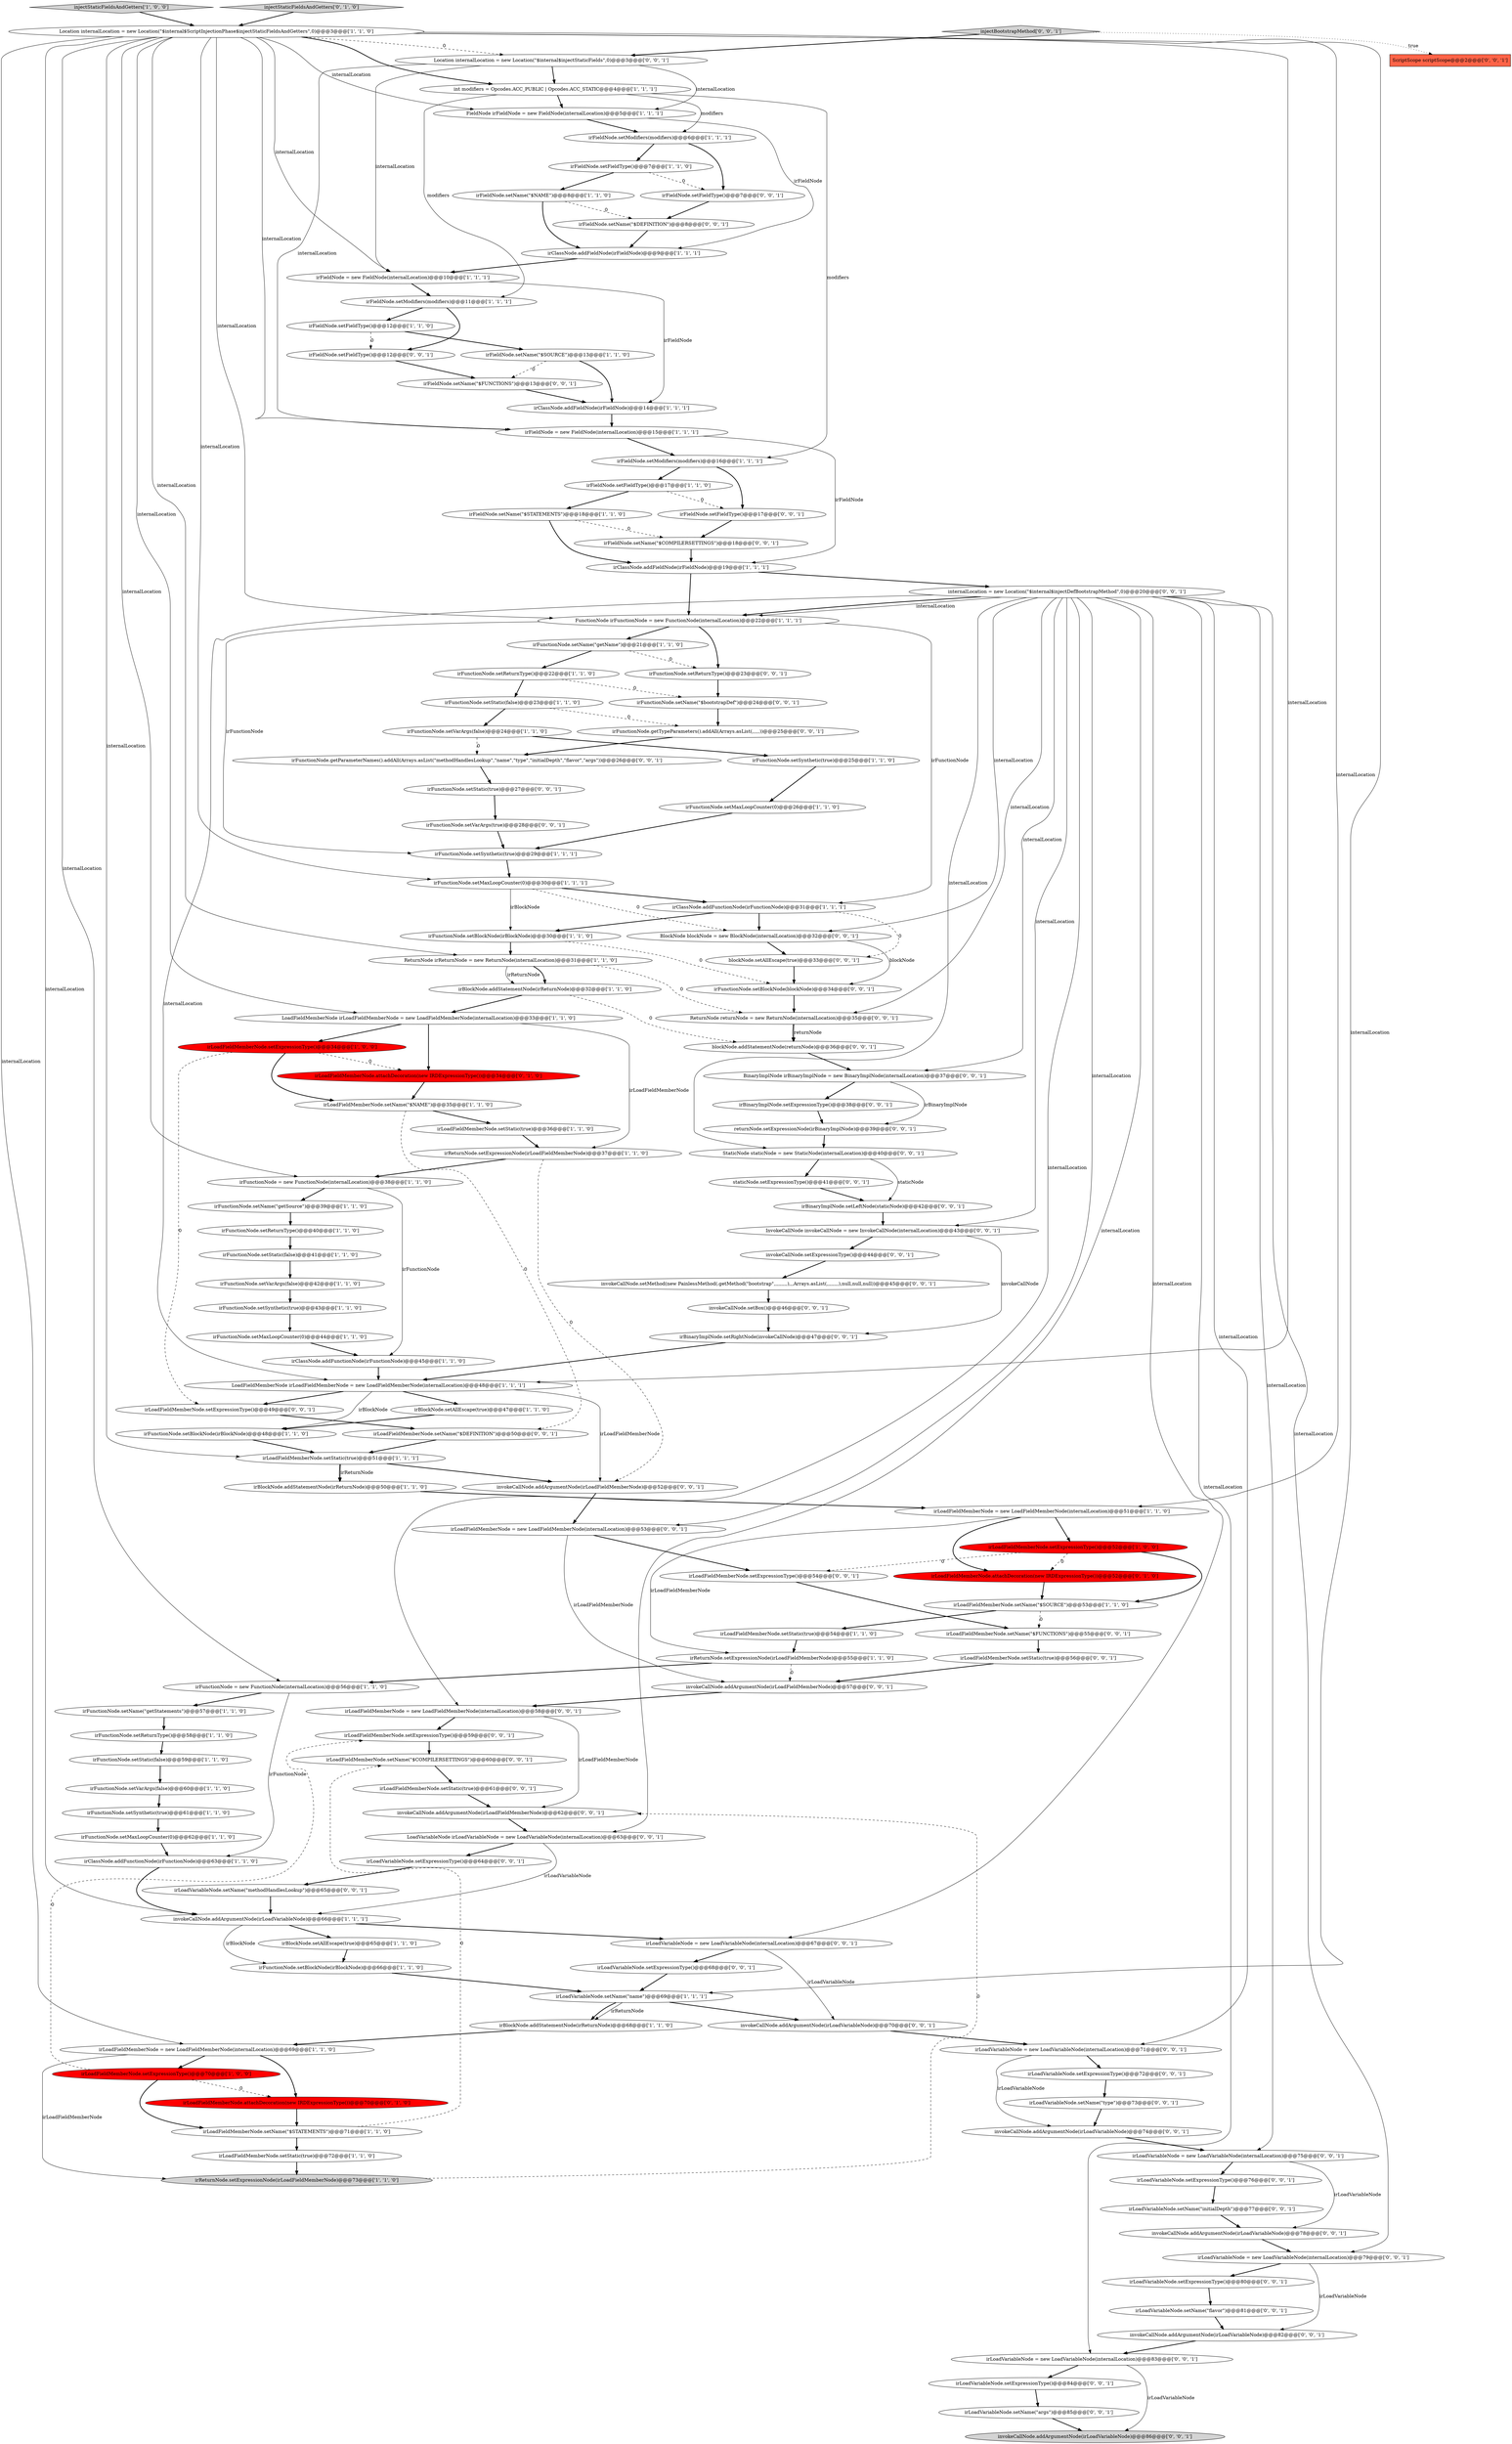 digraph {
26 [style = filled, label = "irBlockNode.setAllEscape(true)@@@47@@@['1', '1', '0']", fillcolor = white, shape = ellipse image = "AAA0AAABBB1BBB"];
33 [style = filled, label = "irLoadFieldMemberNode.setStatic(true)@@@51@@@['1', '1', '1']", fillcolor = white, shape = ellipse image = "AAA0AAABBB1BBB"];
35 [style = filled, label = "irFunctionNode.setMaxLoopCounter(0)@@@44@@@['1', '1', '0']", fillcolor = white, shape = ellipse image = "AAA0AAABBB1BBB"];
132 [style = filled, label = "irFieldNode.setName(\"$COMPILERSETTINGS\")@@@18@@@['0', '0', '1']", fillcolor = white, shape = ellipse image = "AAA0AAABBB3BBB"];
46 [style = filled, label = "irLoadFieldMemberNode.setStatic(true)@@@36@@@['1', '1', '0']", fillcolor = white, shape = ellipse image = "AAA0AAABBB1BBB"];
121 [style = filled, label = "blockNode.setAllEscape(true)@@@33@@@['0', '0', '1']", fillcolor = white, shape = ellipse image = "AAA0AAABBB3BBB"];
65 [style = filled, label = "irFieldNode.setName(\"$SOURCE\")@@@13@@@['1', '1', '0']", fillcolor = white, shape = ellipse image = "AAA0AAABBB1BBB"];
125 [style = filled, label = "irLoadVariableNode.setName(\"flavor\")@@@81@@@['0', '0', '1']", fillcolor = white, shape = ellipse image = "AAA0AAABBB3BBB"];
130 [style = filled, label = "returnNode.setExpressionNode(irBinaryImplNode)@@@39@@@['0', '0', '1']", fillcolor = white, shape = ellipse image = "AAA0AAABBB3BBB"];
6 [style = filled, label = "irFunctionNode.setSynthetic(true)@@@61@@@['1', '1', '0']", fillcolor = white, shape = ellipse image = "AAA0AAABBB1BBB"];
41 [style = filled, label = "irLoadFieldMemberNode.setExpressionType()@@@52@@@['1', '0', '0']", fillcolor = red, shape = ellipse image = "AAA1AAABBB1BBB"];
57 [style = filled, label = "irFieldNode.setName(\"$STATEMENTS\")@@@18@@@['1', '1', '0']", fillcolor = white, shape = ellipse image = "AAA0AAABBB1BBB"];
60 [style = filled, label = "FunctionNode irFunctionNode = new FunctionNode(internalLocation)@@@22@@@['1', '1', '1']", fillcolor = white, shape = ellipse image = "AAA0AAABBB1BBB"];
127 [style = filled, label = "blockNode.addStatementNode(returnNode)@@@36@@@['0', '0', '1']", fillcolor = white, shape = ellipse image = "AAA0AAABBB3BBB"];
18 [style = filled, label = "irFieldNode.setFieldType()@@@12@@@['1', '1', '0']", fillcolor = white, shape = ellipse image = "AAA0AAABBB1BBB"];
131 [style = filled, label = "invokeCallNode.setExpressionType()@@@44@@@['0', '0', '1']", fillcolor = white, shape = ellipse image = "AAA0AAABBB3BBB"];
59 [style = filled, label = "LoadFieldMemberNode irLoadFieldMemberNode = new LoadFieldMemberNode(internalLocation)@@@48@@@['1', '1', '1']", fillcolor = white, shape = ellipse image = "AAA0AAABBB1BBB"];
39 [style = filled, label = "irFieldNode.setFieldType()@@@17@@@['1', '1', '0']", fillcolor = white, shape = ellipse image = "AAA0AAABBB1BBB"];
102 [style = filled, label = "irFunctionNode.setVarArgs(true)@@@28@@@['0', '0', '1']", fillcolor = white, shape = ellipse image = "AAA0AAABBB3BBB"];
114 [style = filled, label = "irLoadVariableNode.setName(\"type\")@@@73@@@['0', '0', '1']", fillcolor = white, shape = ellipse image = "AAA0AAABBB3BBB"];
30 [style = filled, label = "irLoadFieldMemberNode.setName(\"$NAME\")@@@35@@@['1', '1', '0']", fillcolor = white, shape = ellipse image = "AAA0AAABBB1BBB"];
14 [style = filled, label = "irFunctionNode.setReturnType()@@@58@@@['1', '1', '0']", fillcolor = white, shape = ellipse image = "AAA0AAABBB1BBB"];
20 [style = filled, label = "irClassNode.addFunctionNode(irFunctionNode)@@@63@@@['1', '1', '0']", fillcolor = white, shape = ellipse image = "AAA0AAABBB1BBB"];
52 [style = filled, label = "irBlockNode.addStatementNode(irReturnNode)@@@32@@@['1', '1', '0']", fillcolor = white, shape = ellipse image = "AAA0AAABBB1BBB"];
88 [style = filled, label = "invokeCallNode.setBox()@@@46@@@['0', '0', '1']", fillcolor = white, shape = ellipse image = "AAA0AAABBB3BBB"];
1 [style = filled, label = "irLoadFieldMemberNode.setName(\"$SOURCE\")@@@53@@@['1', '1', '0']", fillcolor = white, shape = ellipse image = "AAA0AAABBB1BBB"];
9 [style = filled, label = "irFieldNode.setModifiers(modifiers)@@@11@@@['1', '1', '1']", fillcolor = white, shape = ellipse image = "AAA0AAABBB1BBB"];
141 [style = filled, label = "ReturnNode returnNode = new ReturnNode(internalLocation)@@@35@@@['0', '0', '1']", fillcolor = white, shape = ellipse image = "AAA0AAABBB3BBB"];
27 [style = filled, label = "Location internalLocation = new Location(\"$internal$ScriptInjectionPhase$injectStaticFieldsAndGetters\",0)@@@3@@@['1', '1', '0']", fillcolor = white, shape = ellipse image = "AAA0AAABBB1BBB"];
37 [style = filled, label = "irFieldNode.setFieldType()@@@7@@@['1', '1', '0']", fillcolor = white, shape = ellipse image = "AAA0AAABBB1BBB"];
99 [style = filled, label = "internalLocation = new Location(\"$internal$injectDefBootstrapMethod\",0)@@@20@@@['0', '0', '1']", fillcolor = white, shape = ellipse image = "AAA0AAABBB3BBB"];
32 [style = filled, label = "irFunctionNode.setBlockNode(irBlockNode)@@@66@@@['1', '1', '0']", fillcolor = white, shape = ellipse image = "AAA0AAABBB1BBB"];
126 [style = filled, label = "irLoadFieldMemberNode.setName(\"$DEFINITION\")@@@50@@@['0', '0', '1']", fillcolor = white, shape = ellipse image = "AAA0AAABBB3BBB"];
120 [style = filled, label = "invokeCallNode.addArgumentNode(irLoadVariableNode)@@@86@@@['0', '0', '1']", fillcolor = lightgray, shape = ellipse image = "AAA0AAABBB3BBB"];
93 [style = filled, label = "LoadVariableNode irLoadVariableNode = new LoadVariableNode(internalLocation)@@@63@@@['0', '0', '1']", fillcolor = white, shape = ellipse image = "AAA0AAABBB3BBB"];
48 [style = filled, label = "irFunctionNode.setReturnType()@@@40@@@['1', '1', '0']", fillcolor = white, shape = ellipse image = "AAA0AAABBB1BBB"];
122 [style = filled, label = "irLoadFieldMemberNode.setName(\"$FUNCTIONS\")@@@55@@@['0', '0', '1']", fillcolor = white, shape = ellipse image = "AAA0AAABBB3BBB"];
5 [style = filled, label = "irReturnNode.setExpressionNode(irLoadFieldMemberNode)@@@37@@@['1', '1', '0']", fillcolor = white, shape = ellipse image = "AAA0AAABBB1BBB"];
7 [style = filled, label = "irClassNode.addFieldNode(irFieldNode)@@@14@@@['1', '1', '1']", fillcolor = white, shape = ellipse image = "AAA0AAABBB1BBB"];
69 [style = filled, label = "irFieldNode = new FieldNode(internalLocation)@@@15@@@['1', '1', '1']", fillcolor = white, shape = ellipse image = "AAA0AAABBB1BBB"];
101 [style = filled, label = "invokeCallNode.addArgumentNode(irLoadVariableNode)@@@70@@@['0', '0', '1']", fillcolor = white, shape = ellipse image = "AAA0AAABBB3BBB"];
3 [style = filled, label = "irBlockNode.setAllEscape(true)@@@65@@@['1', '1', '0']", fillcolor = white, shape = ellipse image = "AAA0AAABBB1BBB"];
47 [style = filled, label = "irFieldNode.setModifiers(modifiers)@@@16@@@['1', '1', '1']", fillcolor = white, shape = ellipse image = "AAA0AAABBB1BBB"];
139 [style = filled, label = "irLoadVariableNode = new LoadVariableNode(internalLocation)@@@79@@@['0', '0', '1']", fillcolor = white, shape = ellipse image = "AAA0AAABBB3BBB"];
137 [style = filled, label = "irLoadFieldMemberNode.setExpressionType()@@@59@@@['0', '0', '1']", fillcolor = white, shape = ellipse image = "AAA0AAABBB3BBB"];
66 [style = filled, label = "irLoadVariableNode.setName(\"name\")@@@69@@@['1', '1', '1']", fillcolor = white, shape = ellipse image = "AAA0AAABBB1BBB"];
129 [style = filled, label = "irLoadVariableNode.setExpressionType()@@@68@@@['0', '0', '1']", fillcolor = white, shape = ellipse image = "AAA0AAABBB3BBB"];
81 [style = filled, label = "BlockNode blockNode = new BlockNode(internalLocation)@@@32@@@['0', '0', '1']", fillcolor = white, shape = ellipse image = "AAA0AAABBB3BBB"];
70 [style = filled, label = "irLoadFieldMemberNode.setStatic(true)@@@72@@@['1', '1', '0']", fillcolor = white, shape = ellipse image = "AAA0AAABBB1BBB"];
87 [style = filled, label = "injectBootstrapMethod['0', '0', '1']", fillcolor = lightgray, shape = diamond image = "AAA0AAABBB3BBB"];
135 [style = filled, label = "invokeCallNode.addArgumentNode(irLoadFieldMemberNode)@@@62@@@['0', '0', '1']", fillcolor = white, shape = ellipse image = "AAA0AAABBB3BBB"];
56 [style = filled, label = "invokeCallNode.addArgumentNode(irLoadVariableNode)@@@66@@@['1', '1', '1']", fillcolor = white, shape = ellipse image = "AAA0AAABBB1BBB"];
24 [style = filled, label = "irFieldNode.setModifiers(modifiers)@@@6@@@['1', '1', '1']", fillcolor = white, shape = ellipse image = "AAA0AAABBB1BBB"];
61 [style = filled, label = "irFunctionNode.setStatic(false)@@@59@@@['1', '1', '0']", fillcolor = white, shape = ellipse image = "AAA0AAABBB1BBB"];
76 [style = filled, label = "irLoadVariableNode.setName(\"initialDepth\")@@@77@@@['0', '0', '1']", fillcolor = white, shape = ellipse image = "AAA0AAABBB3BBB"];
117 [style = filled, label = "irLoadVariableNode.setExpressionType()@@@72@@@['0', '0', '1']", fillcolor = white, shape = ellipse image = "AAA0AAABBB3BBB"];
15 [style = filled, label = "irFieldNode = new FieldNode(internalLocation)@@@10@@@['1', '1', '1']", fillcolor = white, shape = ellipse image = "AAA0AAABBB1BBB"];
17 [style = filled, label = "FieldNode irFieldNode = new FieldNode(internalLocation)@@@5@@@['1', '1', '1']", fillcolor = white, shape = ellipse image = "AAA0AAABBB1BBB"];
110 [style = filled, label = "StaticNode staticNode = new StaticNode(internalLocation)@@@40@@@['0', '0', '1']", fillcolor = white, shape = ellipse image = "AAA0AAABBB3BBB"];
68 [style = filled, label = "irFunctionNode.setName(\"getSource\")@@@39@@@['1', '1', '0']", fillcolor = white, shape = ellipse image = "AAA0AAABBB1BBB"];
105 [style = filled, label = "InvokeCallNode invokeCallNode = new InvokeCallNode(internalLocation)@@@43@@@['0', '0', '1']", fillcolor = white, shape = ellipse image = "AAA0AAABBB3BBB"];
42 [style = filled, label = "irReturnNode.setExpressionNode(irLoadFieldMemberNode)@@@55@@@['1', '1', '0']", fillcolor = white, shape = ellipse image = "AAA0AAABBB1BBB"];
19 [style = filled, label = "irFunctionNode.setSynthetic(true)@@@43@@@['1', '1', '0']", fillcolor = white, shape = ellipse image = "AAA0AAABBB1BBB"];
21 [style = filled, label = "irFunctionNode.setMaxLoopCounter(0)@@@30@@@['1', '1', '1']", fillcolor = white, shape = ellipse image = "AAA0AAABBB1BBB"];
62 [style = filled, label = "irFunctionNode.setMaxLoopCounter(0)@@@62@@@['1', '1', '0']", fillcolor = white, shape = ellipse image = "AAA0AAABBB1BBB"];
64 [style = filled, label = "irBlockNode.addStatementNode(irReturnNode)@@@50@@@['1', '1', '0']", fillcolor = white, shape = ellipse image = "AAA0AAABBB1BBB"];
100 [style = filled, label = "irFieldNode.setFieldType()@@@17@@@['0', '0', '1']", fillcolor = white, shape = ellipse image = "AAA0AAABBB3BBB"];
55 [style = filled, label = "irClassNode.addFieldNode(irFieldNode)@@@19@@@['1', '1', '1']", fillcolor = white, shape = ellipse image = "AAA0AAABBB1BBB"];
109 [style = filled, label = "irFieldNode.setFieldType()@@@7@@@['0', '0', '1']", fillcolor = white, shape = ellipse image = "AAA0AAABBB3BBB"];
80 [style = filled, label = "irFunctionNode.getTypeParameters().addAll(Arrays.asList(,,,,,))@@@25@@@['0', '0', '1']", fillcolor = white, shape = ellipse image = "AAA0AAABBB3BBB"];
140 [style = filled, label = "irFunctionNode.setName(\"$bootstrapDef\")@@@24@@@['0', '0', '1']", fillcolor = white, shape = ellipse image = "AAA0AAABBB3BBB"];
0 [style = filled, label = "LoadFieldMemberNode irLoadFieldMemberNode = new LoadFieldMemberNode(internalLocation)@@@33@@@['1', '1', '0']", fillcolor = white, shape = ellipse image = "AAA0AAABBB1BBB"];
90 [style = filled, label = "irBinaryImplNode.setLeftNode(staticNode)@@@42@@@['0', '0', '1']", fillcolor = white, shape = ellipse image = "AAA0AAABBB3BBB"];
8 [style = filled, label = "irFunctionNode.setStatic(false)@@@41@@@['1', '1', '0']", fillcolor = white, shape = ellipse image = "AAA0AAABBB1BBB"];
134 [style = filled, label = "irFunctionNode.setBlockNode(blockNode)@@@34@@@['0', '0', '1']", fillcolor = white, shape = ellipse image = "AAA0AAABBB3BBB"];
83 [style = filled, label = "irLoadFieldMemberNode.setExpressionType()@@@49@@@['0', '0', '1']", fillcolor = white, shape = ellipse image = "AAA0AAABBB3BBB"];
85 [style = filled, label = "ScriptScope scriptScope@@@2@@@['0', '0', '1']", fillcolor = tomato, shape = box image = "AAA0AAABBB3BBB"];
124 [style = filled, label = "irLoadVariableNode.setName(\"methodHandlesLookup\")@@@65@@@['0', '0', '1']", fillcolor = white, shape = ellipse image = "AAA0AAABBB3BBB"];
77 [style = filled, label = "staticNode.setExpressionType()@@@41@@@['0', '0', '1']", fillcolor = white, shape = ellipse image = "AAA0AAABBB3BBB"];
58 [style = filled, label = "irLoadFieldMemberNode.setStatic(true)@@@54@@@['1', '1', '0']", fillcolor = white, shape = ellipse image = "AAA0AAABBB1BBB"];
29 [style = filled, label = "irFunctionNode.setBlockNode(irBlockNode)@@@48@@@['1', '1', '0']", fillcolor = white, shape = ellipse image = "AAA0AAABBB1BBB"];
31 [style = filled, label = "irFunctionNode.setMaxLoopCounter(0)@@@26@@@['1', '1', '0']", fillcolor = white, shape = ellipse image = "AAA0AAABBB1BBB"];
75 [style = filled, label = "irLoadFieldMemberNode.attachDecoration(new IRDExpressionType())@@@34@@@['0', '1', '0']", fillcolor = red, shape = ellipse image = "AAA1AAABBB2BBB"];
142 [style = filled, label = "invokeCallNode.addArgumentNode(irLoadFieldMemberNode)@@@52@@@['0', '0', '1']", fillcolor = white, shape = ellipse image = "AAA0AAABBB3BBB"];
86 [style = filled, label = "irFunctionNode.setStatic(true)@@@27@@@['0', '0', '1']", fillcolor = white, shape = ellipse image = "AAA0AAABBB3BBB"];
74 [style = filled, label = "irLoadFieldMemberNode.attachDecoration(new IRDExpressionType())@@@70@@@['0', '1', '0']", fillcolor = red, shape = ellipse image = "AAA1AAABBB2BBB"];
98 [style = filled, label = "irFieldNode.setFieldType()@@@12@@@['0', '0', '1']", fillcolor = white, shape = ellipse image = "AAA0AAABBB3BBB"];
11 [style = filled, label = "irClassNode.addFunctionNode(irFunctionNode)@@@31@@@['1', '1', '1']", fillcolor = white, shape = ellipse image = "AAA0AAABBB1BBB"];
92 [style = filled, label = "irLoadVariableNode = new LoadVariableNode(internalLocation)@@@75@@@['0', '0', '1']", fillcolor = white, shape = ellipse image = "AAA0AAABBB3BBB"];
91 [style = filled, label = "irLoadVariableNode = new LoadVariableNode(internalLocation)@@@71@@@['0', '0', '1']", fillcolor = white, shape = ellipse image = "AAA0AAABBB3BBB"];
63 [style = filled, label = "irLoadFieldMemberNode.setName(\"$STATEMENTS\")@@@71@@@['1', '1', '0']", fillcolor = white, shape = ellipse image = "AAA0AAABBB1BBB"];
49 [style = filled, label = "irFunctionNode.setVarArgs(false)@@@60@@@['1', '1', '0']", fillcolor = white, shape = ellipse image = "AAA0AAABBB1BBB"];
51 [style = filled, label = "irLoadFieldMemberNode.setExpressionType()@@@70@@@['1', '0', '0']", fillcolor = red, shape = ellipse image = "AAA1AAABBB1BBB"];
123 [style = filled, label = "BinaryImplNode irBinaryImplNode = new BinaryImplNode(internalLocation)@@@37@@@['0', '0', '1']", fillcolor = white, shape = ellipse image = "AAA0AAABBB3BBB"];
40 [style = filled, label = "irFunctionNode.setReturnType()@@@22@@@['1', '1', '0']", fillcolor = white, shape = ellipse image = "AAA0AAABBB1BBB"];
106 [style = filled, label = "irLoadVariableNode.setExpressionType()@@@84@@@['0', '0', '1']", fillcolor = white, shape = ellipse image = "AAA0AAABBB3BBB"];
103 [style = filled, label = "irBinaryImplNode.setRightNode(invokeCallNode)@@@47@@@['0', '0', '1']", fillcolor = white, shape = ellipse image = "AAA0AAABBB3BBB"];
136 [style = filled, label = "irLoadVariableNode.setExpressionType()@@@64@@@['0', '0', '1']", fillcolor = white, shape = ellipse image = "AAA0AAABBB3BBB"];
112 [style = filled, label = "irFieldNode.setName(\"$FUNCTIONS\")@@@13@@@['0', '0', '1']", fillcolor = white, shape = ellipse image = "AAA0AAABBB3BBB"];
104 [style = filled, label = "irFunctionNode.setReturnType()@@@23@@@['0', '0', '1']", fillcolor = white, shape = ellipse image = "AAA0AAABBB3BBB"];
97 [style = filled, label = "irLoadVariableNode.setName(\"args\")@@@85@@@['0', '0', '1']", fillcolor = white, shape = ellipse image = "AAA0AAABBB3BBB"];
119 [style = filled, label = "invokeCallNode.addArgumentNode(irLoadFieldMemberNode)@@@57@@@['0', '0', '1']", fillcolor = white, shape = ellipse image = "AAA0AAABBB3BBB"];
73 [style = filled, label = "irLoadFieldMemberNode.attachDecoration(new IRDExpressionType())@@@52@@@['0', '1', '0']", fillcolor = red, shape = ellipse image = "AAA1AAABBB2BBB"];
22 [style = filled, label = "injectStaticFieldsAndGetters['1', '0', '0']", fillcolor = lightgray, shape = diamond image = "AAA0AAABBB1BBB"];
34 [style = filled, label = "irFunctionNode.setBlockNode(irBlockNode)@@@30@@@['1', '1', '0']", fillcolor = white, shape = ellipse image = "AAA0AAABBB1BBB"];
10 [style = filled, label = "irLoadFieldMemberNode = new LoadFieldMemberNode(internalLocation)@@@51@@@['1', '1', '0']", fillcolor = white, shape = ellipse image = "AAA0AAABBB1BBB"];
89 [style = filled, label = "irFunctionNode.getParameterNames().addAll(Arrays.asList(\"methodHandlesLookup\",\"name\",\"type\",\"initialDepth\",\"flavor\",\"args\"))@@@26@@@['0', '0', '1']", fillcolor = white, shape = ellipse image = "AAA0AAABBB3BBB"];
82 [style = filled, label = "irBinaryImplNode.setExpressionType()@@@38@@@['0', '0', '1']", fillcolor = white, shape = ellipse image = "AAA0AAABBB3BBB"];
4 [style = filled, label = "irLoadFieldMemberNode = new LoadFieldMemberNode(internalLocation)@@@69@@@['1', '1', '0']", fillcolor = white, shape = ellipse image = "AAA0AAABBB1BBB"];
13 [style = filled, label = "irFunctionNode = new FunctionNode(internalLocation)@@@38@@@['1', '1', '0']", fillcolor = white, shape = ellipse image = "AAA0AAABBB1BBB"];
108 [style = filled, label = "irLoadFieldMemberNode = new LoadFieldMemberNode(internalLocation)@@@58@@@['0', '0', '1']", fillcolor = white, shape = ellipse image = "AAA0AAABBB3BBB"];
45 [style = filled, label = "irReturnNode.setExpressionNode(irLoadFieldMemberNode)@@@73@@@['1', '1', '0']", fillcolor = lightgray, shape = ellipse image = "AAA0AAABBB1BBB"];
28 [style = filled, label = "irLoadFieldMemberNode.setExpressionType()@@@34@@@['1', '0', '0']", fillcolor = red, shape = ellipse image = "AAA1AAABBB1BBB"];
113 [style = filled, label = "irLoadFieldMemberNode = new LoadFieldMemberNode(internalLocation)@@@53@@@['0', '0', '1']", fillcolor = white, shape = ellipse image = "AAA0AAABBB3BBB"];
133 [style = filled, label = "irLoadFieldMemberNode.setName(\"$COMPILERSETTINGS\")@@@60@@@['0', '0', '1']", fillcolor = white, shape = ellipse image = "AAA0AAABBB3BBB"];
36 [style = filled, label = "irFunctionNode.setVarArgs(false)@@@24@@@['1', '1', '0']", fillcolor = white, shape = ellipse image = "AAA0AAABBB1BBB"];
79 [style = filled, label = "irFieldNode.setName(\"$DEFINITION\")@@@8@@@['0', '0', '1']", fillcolor = white, shape = ellipse image = "AAA0AAABBB3BBB"];
84 [style = filled, label = "irLoadVariableNode.setExpressionType()@@@76@@@['0', '0', '1']", fillcolor = white, shape = ellipse image = "AAA0AAABBB3BBB"];
95 [style = filled, label = "irLoadFieldMemberNode.setStatic(true)@@@61@@@['0', '0', '1']", fillcolor = white, shape = ellipse image = "AAA0AAABBB3BBB"];
96 [style = filled, label = "irLoadVariableNode.setExpressionType()@@@80@@@['0', '0', '1']", fillcolor = white, shape = ellipse image = "AAA0AAABBB3BBB"];
43 [style = filled, label = "irFunctionNode.setSynthetic(true)@@@25@@@['1', '1', '0']", fillcolor = white, shape = ellipse image = "AAA0AAABBB1BBB"];
54 [style = filled, label = "int modifiers = Opcodes.ACC_PUBLIC | Opcodes.ACC_STATIC@@@4@@@['1', '1', '1']", fillcolor = white, shape = ellipse image = "AAA0AAABBB1BBB"];
38 [style = filled, label = "irClassNode.addFieldNode(irFieldNode)@@@9@@@['1', '1', '1']", fillcolor = white, shape = ellipse image = "AAA0AAABBB1BBB"];
115 [style = filled, label = "irLoadVariableNode = new LoadVariableNode(internalLocation)@@@83@@@['0', '0', '1']", fillcolor = white, shape = ellipse image = "AAA0AAABBB3BBB"];
118 [style = filled, label = "invokeCallNode.addArgumentNode(irLoadVariableNode)@@@82@@@['0', '0', '1']", fillcolor = white, shape = ellipse image = "AAA0AAABBB3BBB"];
71 [style = filled, label = "irFunctionNode.setVarArgs(false)@@@42@@@['1', '1', '0']", fillcolor = white, shape = ellipse image = "AAA0AAABBB1BBB"];
53 [style = filled, label = "irFunctionNode.setStatic(false)@@@23@@@['1', '1', '0']", fillcolor = white, shape = ellipse image = "AAA0AAABBB1BBB"];
2 [style = filled, label = "irFunctionNode.setSynthetic(true)@@@29@@@['1', '1', '1']", fillcolor = white, shape = ellipse image = "AAA0AAABBB1BBB"];
67 [style = filled, label = "irFieldNode.setName(\"$NAME\")@@@8@@@['1', '1', '0']", fillcolor = white, shape = ellipse image = "AAA0AAABBB1BBB"];
138 [style = filled, label = "irLoadFieldMemberNode.setStatic(true)@@@56@@@['0', '0', '1']", fillcolor = white, shape = ellipse image = "AAA0AAABBB3BBB"];
94 [style = filled, label = "irLoadVariableNode = new LoadVariableNode(internalLocation)@@@67@@@['0', '0', '1']", fillcolor = white, shape = ellipse image = "AAA0AAABBB3BBB"];
107 [style = filled, label = "irLoadFieldMemberNode.setExpressionType()@@@54@@@['0', '0', '1']", fillcolor = white, shape = ellipse image = "AAA0AAABBB3BBB"];
116 [style = filled, label = "Location internalLocation = new Location(\"$internal$injectStaticFields\",0)@@@3@@@['0', '0', '1']", fillcolor = white, shape = ellipse image = "AAA0AAABBB3BBB"];
25 [style = filled, label = "irFunctionNode.setName(\"getName\")@@@21@@@['1', '1', '0']", fillcolor = white, shape = ellipse image = "AAA0AAABBB1BBB"];
44 [style = filled, label = "irClassNode.addFunctionNode(irFunctionNode)@@@45@@@['1', '1', '0']", fillcolor = white, shape = ellipse image = "AAA0AAABBB1BBB"];
50 [style = filled, label = "irFunctionNode = new FunctionNode(internalLocation)@@@56@@@['1', '1', '0']", fillcolor = white, shape = ellipse image = "AAA0AAABBB1BBB"];
78 [style = filled, label = "invokeCallNode.addArgumentNode(irLoadVariableNode)@@@74@@@['0', '0', '1']", fillcolor = white, shape = ellipse image = "AAA0AAABBB3BBB"];
23 [style = filled, label = "irFunctionNode.setName(\"getStatements\")@@@57@@@['1', '1', '0']", fillcolor = white, shape = ellipse image = "AAA0AAABBB1BBB"];
72 [style = filled, label = "injectStaticFieldsAndGetters['0', '1', '0']", fillcolor = lightgray, shape = diamond image = "AAA0AAABBB2BBB"];
16 [style = filled, label = "ReturnNode irReturnNode = new ReturnNode(internalLocation)@@@31@@@['1', '1', '0']", fillcolor = white, shape = ellipse image = "AAA0AAABBB1BBB"];
111 [style = filled, label = "invokeCallNode.addArgumentNode(irLoadVariableNode)@@@78@@@['0', '0', '1']", fillcolor = white, shape = ellipse image = "AAA0AAABBB3BBB"];
128 [style = filled, label = "invokeCallNode.setMethod(new PainlessMethod(.getMethod(\"bootstrap\",,,,,,,,,),,,Arrays.asList(,,,,,,,,),null,null,null))@@@45@@@['0', '0', '1']", fillcolor = white, shape = ellipse image = "AAA0AAABBB3BBB"];
12 [style = filled, label = "irBlockNode.addStatementNode(irReturnNode)@@@68@@@['1', '1', '0']", fillcolor = white, shape = ellipse image = "AAA0AAABBB1BBB"];
16->52 [style = bold, label=""];
27->116 [style = dashed, label="0"];
46->5 [style = bold, label=""];
56->3 [style = bold, label=""];
24->109 [style = bold, label=""];
27->13 [style = solid, label="internalLocation"];
30->126 [style = dashed, label="0"];
88->103 [style = bold, label=""];
27->4 [style = solid, label="internalLocation"];
17->38 [style = solid, label="irFieldNode"];
10->42 [style = solid, label="irLoadFieldMemberNode"];
0->75 [style = bold, label=""];
27->33 [style = solid, label="internalLocation"];
7->69 [style = bold, label=""];
10->41 [style = bold, label=""];
38->15 [style = bold, label=""];
27->59 [style = solid, label="internalLocation"];
78->92 [style = bold, label=""];
16->52 [style = solid, label="irReturnNode"];
51->137 [style = dashed, label="0"];
39->57 [style = bold, label=""];
40->140 [style = dashed, label="0"];
53->36 [style = bold, label=""];
65->7 [style = bold, label=""];
131->128 [style = bold, label=""];
91->117 [style = bold, label=""];
108->137 [style = bold, label=""];
30->46 [style = bold, label=""];
132->55 [style = bold, label=""];
134->141 [style = bold, label=""];
93->136 [style = bold, label=""];
106->97 [style = bold, label=""];
27->15 [style = solid, label="internalLocation"];
91->78 [style = solid, label="irLoadVariableNode"];
13->68 [style = bold, label=""];
99->92 [style = solid, label="internalLocation"];
124->56 [style = bold, label=""];
82->130 [style = bold, label=""];
104->140 [style = bold, label=""];
100->132 [style = bold, label=""];
6->62 [style = bold, label=""];
99->108 [style = solid, label="internalLocation"];
113->107 [style = bold, label=""];
59->29 [style = solid, label="irBlockNode"];
59->26 [style = bold, label=""];
25->40 [style = bold, label=""];
77->90 [style = bold, label=""];
51->74 [style = dashed, label="0"];
67->38 [style = bold, label=""];
55->60 [style = bold, label=""];
61->49 [style = bold, label=""];
72->27 [style = bold, label=""];
95->135 [style = bold, label=""];
37->109 [style = dashed, label="0"];
110->90 [style = solid, label="staticNode"];
50->23 [style = bold, label=""];
94->129 [style = bold, label=""];
28->30 [style = bold, label=""];
35->44 [style = bold, label=""];
60->2 [style = solid, label="irFunctionNode"];
25->104 [style = dashed, label="0"];
11->121 [style = dashed, label="0"];
118->115 [style = bold, label=""];
57->55 [style = bold, label=""];
99->113 [style = solid, label="internalLocation"];
21->34 [style = solid, label="irBlockNode"];
122->138 [style = bold, label=""];
74->63 [style = bold, label=""];
34->134 [style = dashed, label="0"];
54->17 [style = bold, label=""];
135->93 [style = bold, label=""];
31->2 [style = bold, label=""];
47->39 [style = bold, label=""];
60->104 [style = bold, label=""];
54->47 [style = solid, label="modifiers"];
116->17 [style = solid, label="internalLocation"];
87->116 [style = bold, label=""];
27->10 [style = solid, label="internalLocation"];
62->20 [style = bold, label=""];
129->66 [style = bold, label=""];
23->14 [style = bold, label=""];
52->0 [style = bold, label=""];
64->10 [style = bold, label=""];
115->106 [style = bold, label=""];
1->58 [style = bold, label=""];
112->7 [style = bold, label=""];
27->0 [style = solid, label="internalLocation"];
66->12 [style = solid, label="irReturnNode"];
21->11 [style = bold, label=""];
67->79 [style = dashed, label="0"];
15->9 [style = bold, label=""];
2->21 [style = bold, label=""];
4->45 [style = solid, label="irLoadFieldMemberNode"];
58->42 [style = bold, label=""];
27->16 [style = solid, label="internalLocation"];
27->54 [style = bold, label=""];
99->60 [style = bold, label=""];
27->56 [style = solid, label="internalLocation"];
99->59 [style = solid, label="internalLocation"];
99->91 [style = solid, label="internalLocation"];
81->121 [style = bold, label=""];
14->61 [style = bold, label=""];
92->84 [style = bold, label=""];
18->65 [style = bold, label=""];
27->21 [style = solid, label="internalLocation"];
116->69 [style = solid, label="internalLocation"];
28->83 [style = dashed, label="0"];
1->122 [style = dashed, label="0"];
71->19 [style = bold, label=""];
50->20 [style = solid, label="irFunctionNode"];
27->17 [style = solid, label="internalLocation"];
51->63 [style = bold, label=""];
54->9 [style = solid, label="modifiers"];
123->82 [style = bold, label=""];
125->118 [style = bold, label=""];
36->43 [style = bold, label=""];
32->66 [style = bold, label=""];
40->53 [style = bold, label=""];
126->33 [style = bold, label=""];
133->95 [style = bold, label=""];
83->126 [style = bold, label=""];
101->91 [style = bold, label=""];
141->127 [style = solid, label="returnNode"];
54->24 [style = solid, label="modifiers"];
65->112 [style = dashed, label="0"];
89->86 [style = bold, label=""];
113->119 [style = solid, label="irLoadFieldMemberNode"];
107->122 [style = bold, label=""];
99->60 [style = solid, label="internalLocation"];
136->124 [style = bold, label=""];
63->70 [style = bold, label=""];
94->101 [style = solid, label="irLoadVariableNode"];
4->74 [style = bold, label=""];
0->5 [style = solid, label="irLoadFieldMemberNode"];
99->110 [style = solid, label="internalLocation"];
99->94 [style = solid, label="internalLocation"];
108->135 [style = solid, label="irLoadFieldMemberNode"];
45->135 [style = dashed, label="0"];
99->115 [style = solid, label="internalLocation"];
41->107 [style = dashed, label="0"];
9->98 [style = bold, label=""];
80->89 [style = bold, label=""];
41->73 [style = dashed, label="0"];
60->25 [style = bold, label=""];
68->48 [style = bold, label=""];
18->98 [style = dashed, label="0"];
86->102 [style = bold, label=""];
137->133 [style = bold, label=""];
66->12 [style = bold, label=""];
110->77 [style = bold, label=""];
69->55 [style = solid, label="irFieldNode"];
79->38 [style = bold, label=""];
9->18 [style = bold, label=""];
55->99 [style = bold, label=""];
139->96 [style = bold, label=""];
99->141 [style = solid, label="internalLocation"];
87->85 [style = dotted, label="true"];
27->50 [style = solid, label="internalLocation"];
34->16 [style = bold, label=""];
5->13 [style = bold, label=""];
19->35 [style = bold, label=""];
140->80 [style = bold, label=""];
15->7 [style = solid, label="irFieldNode"];
13->44 [style = solid, label="irFunctionNode"];
47->100 [style = bold, label=""];
33->64 [style = solid, label="irReturnNode"];
139->118 [style = solid, label="irLoadVariableNode"];
116->15 [style = solid, label="internalLocation"];
8->71 [style = bold, label=""];
59->83 [style = bold, label=""];
141->127 [style = bold, label=""];
84->76 [style = bold, label=""];
56->32 [style = solid, label="irBlockNode"];
66->101 [style = bold, label=""];
57->132 [style = dashed, label="0"];
42->119 [style = dashed, label="0"];
4->51 [style = bold, label=""];
76->111 [style = bold, label=""];
99->81 [style = solid, label="internalLocation"];
49->6 [style = bold, label=""];
70->45 [style = bold, label=""];
99->105 [style = solid, label="internalLocation"];
27->60 [style = solid, label="internalLocation"];
33->142 [style = bold, label=""];
43->31 [style = bold, label=""];
37->67 [style = bold, label=""];
119->108 [style = bold, label=""];
63->133 [style = dashed, label="0"];
10->73 [style = bold, label=""];
102->2 [style = bold, label=""];
56->94 [style = bold, label=""];
39->100 [style = dashed, label="0"];
42->50 [style = bold, label=""];
59->142 [style = solid, label="irLoadFieldMemberNode"];
20->56 [style = bold, label=""];
96->125 [style = bold, label=""];
121->134 [style = bold, label=""];
97->120 [style = bold, label=""];
123->130 [style = solid, label="irBinaryImplNode"];
28->75 [style = dashed, label="0"];
26->29 [style = bold, label=""];
114->78 [style = bold, label=""];
16->141 [style = dashed, label="0"];
142->113 [style = bold, label=""];
27->69 [style = solid, label="internalLocation"];
75->30 [style = bold, label=""];
93->56 [style = solid, label="irLoadVariableNode"];
99->123 [style = solid, label="internalLocation"];
115->120 [style = solid, label="irLoadVariableNode"];
48->8 [style = bold, label=""];
41->1 [style = bold, label=""];
117->114 [style = bold, label=""];
109->79 [style = bold, label=""];
128->88 [style = bold, label=""];
36->89 [style = dashed, label="0"];
17->24 [style = bold, label=""];
29->33 [style = bold, label=""];
11->34 [style = bold, label=""];
116->54 [style = bold, label=""];
111->139 [style = bold, label=""];
52->127 [style = dashed, label="0"];
5->142 [style = dashed, label="0"];
12->4 [style = bold, label=""];
22->27 [style = bold, label=""];
138->119 [style = bold, label=""];
60->11 [style = solid, label="irFunctionNode"];
130->110 [style = bold, label=""];
127->123 [style = bold, label=""];
24->37 [style = bold, label=""];
69->47 [style = bold, label=""];
103->59 [style = bold, label=""];
99->93 [style = solid, label="internalLocation"];
92->111 [style = solid, label="irLoadVariableNode"];
27->66 [style = solid, label="internalLocation"];
11->81 [style = bold, label=""];
73->1 [style = bold, label=""];
98->112 [style = bold, label=""];
3->32 [style = bold, label=""];
99->139 [style = solid, label="internalLocation"];
53->80 [style = dashed, label="0"];
33->64 [style = bold, label=""];
90->105 [style = bold, label=""];
81->134 [style = solid, label="blockNode"];
105->103 [style = solid, label="invokeCallNode"];
21->81 [style = dashed, label="0"];
0->28 [style = bold, label=""];
44->59 [style = bold, label=""];
105->131 [style = bold, label=""];
}
